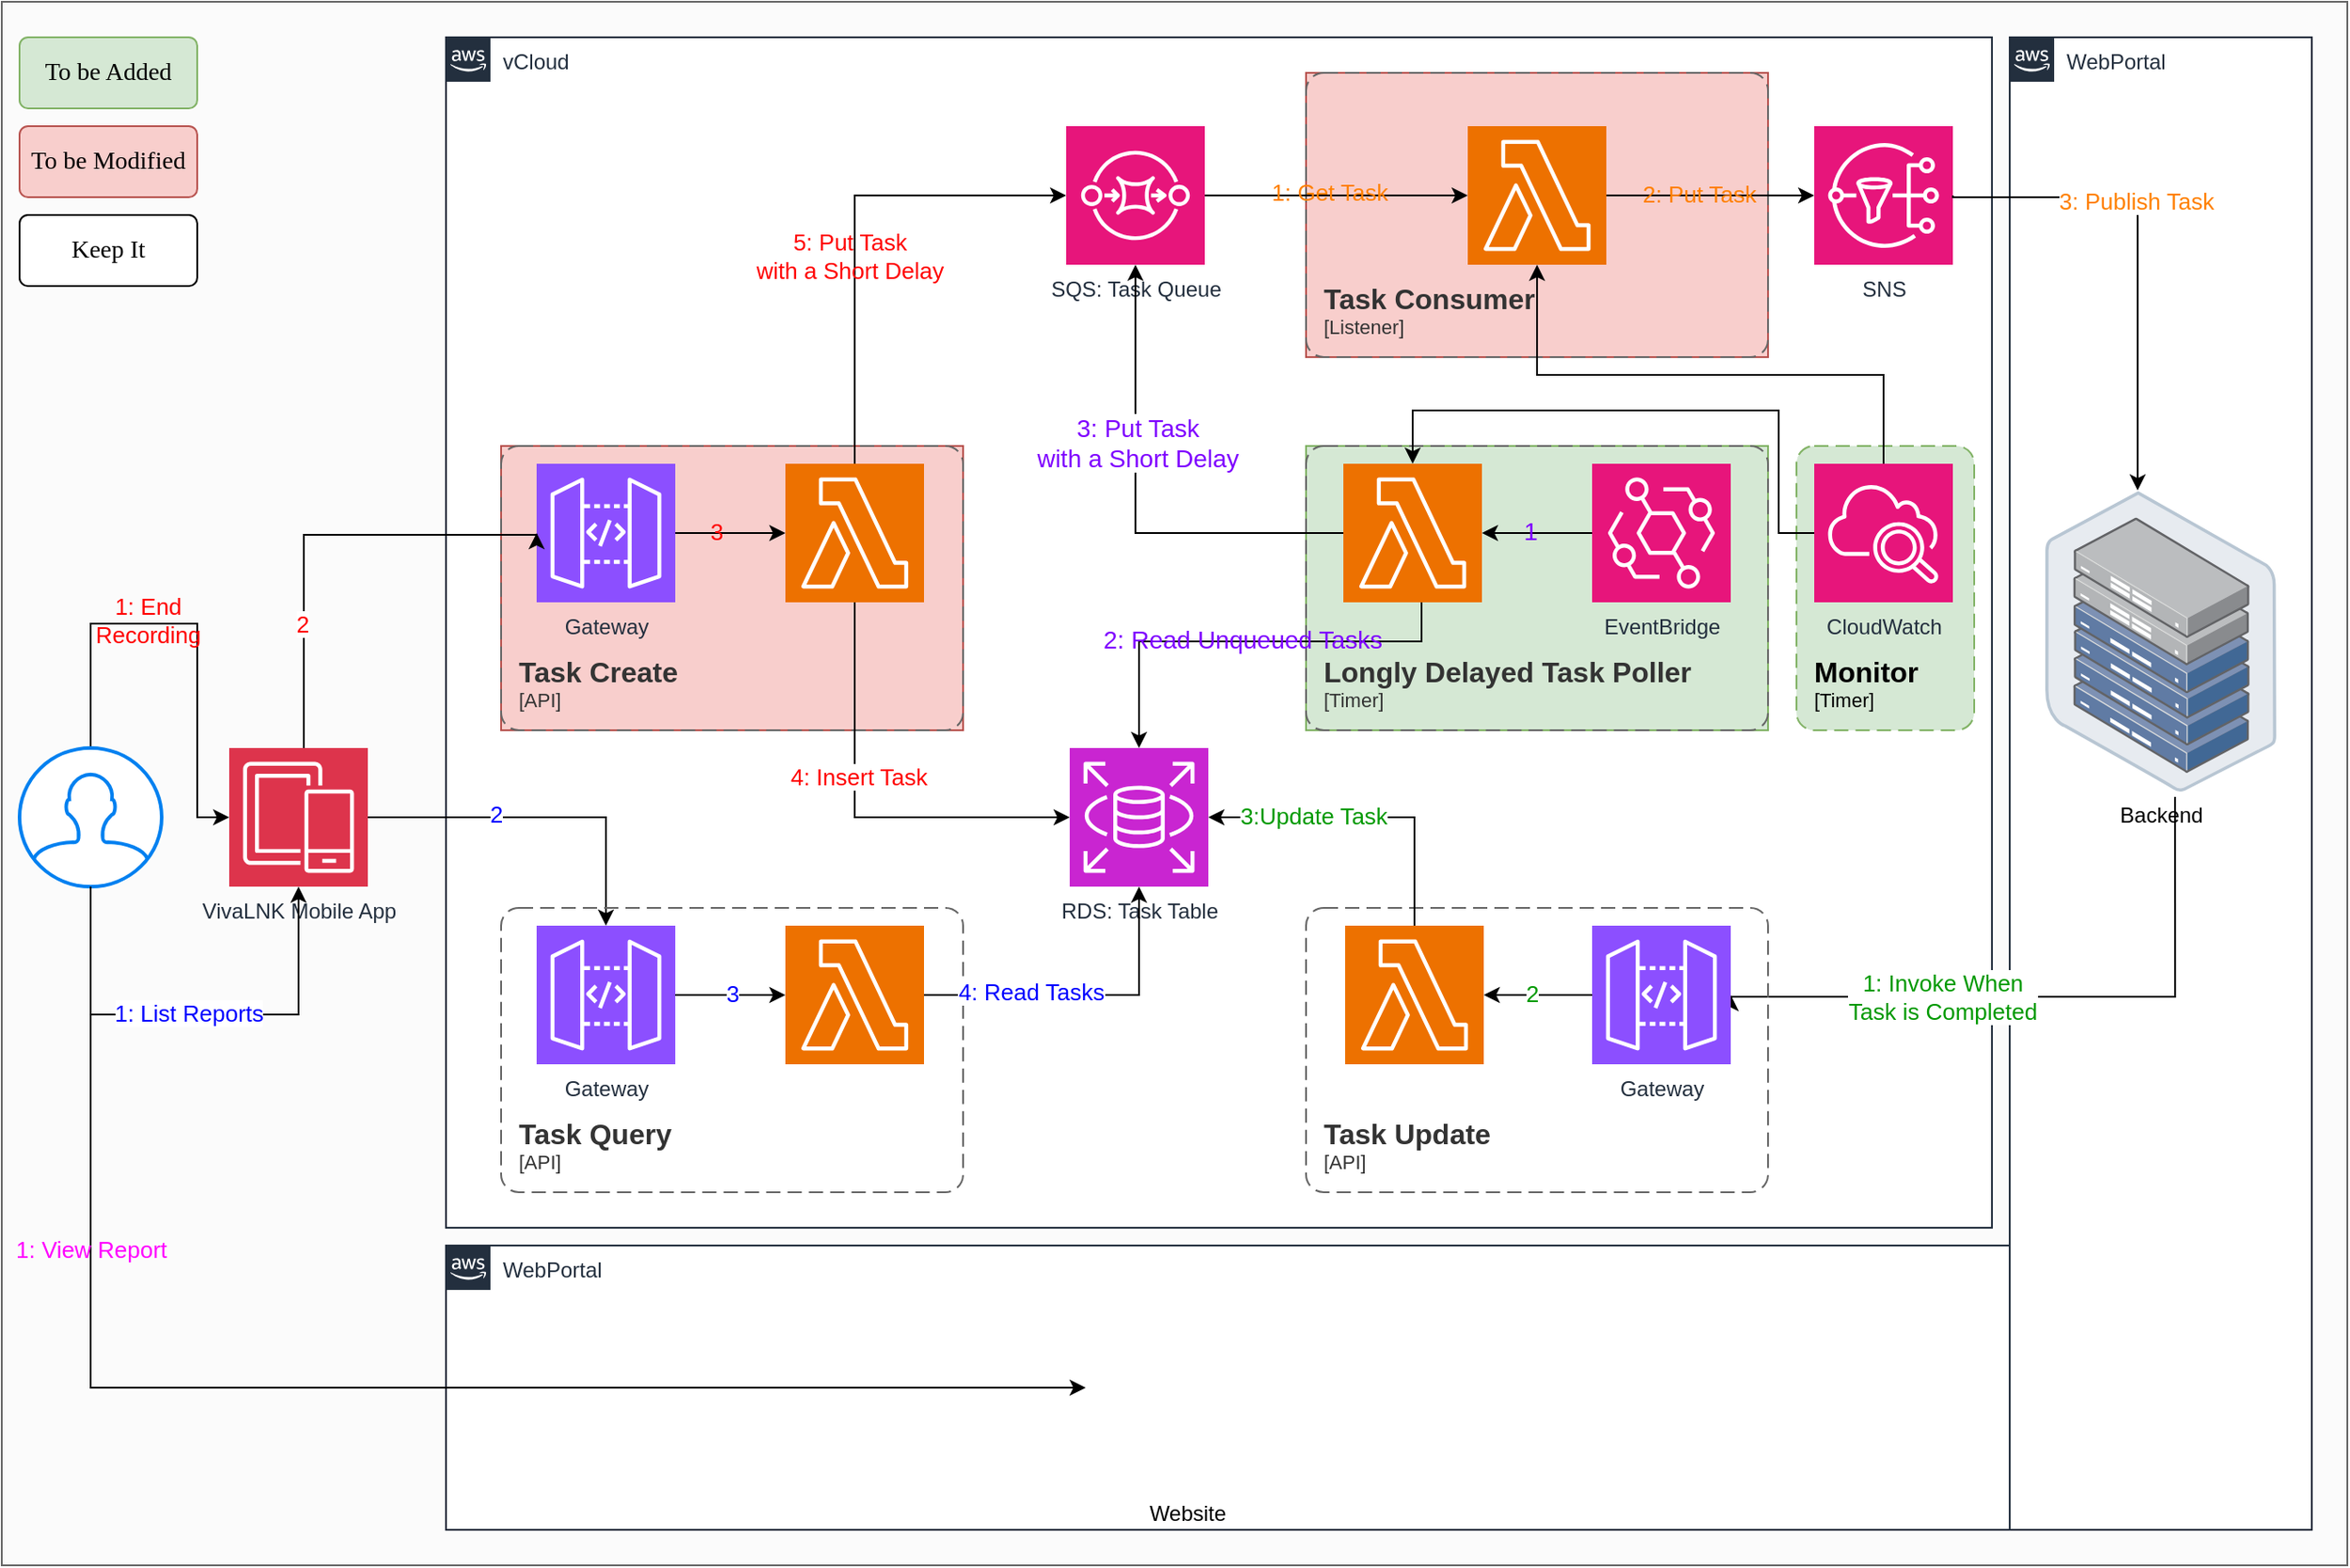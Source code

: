 <mxfile version="22.1.17" type="github">
  <diagram name="Page-1" id="KfydnyV6p2WG9cMRB0td">
    <mxGraphModel dx="2261" dy="1955" grid="1" gridSize="10" guides="1" tooltips="1" connect="1" arrows="1" fold="1" page="1" pageScale="1" pageWidth="827" pageHeight="1169" math="0" shadow="0">
      <root>
        <mxCell id="0" />
        <mxCell id="1" parent="0" />
        <mxCell id="qFDEvMqMk0E2gpubQTda-2" value="" style="rounded=0;whiteSpace=wrap;html=1;fillColor=#FBFBFB;fontColor=#333333;strokeColor=#666666;" parent="1" vertex="1">
          <mxGeometry x="-450" y="-250" width="1320" height="880" as="geometry" />
        </mxCell>
        <mxCell id="qFDEvMqMk0E2gpubQTda-26" value="VivaLNK Mobile App" style="sketch=0;points=[[0,0,0],[0.25,0,0],[0.5,0,0],[0.75,0,0],[1,0,0],[0,1,0],[0.25,1,0],[0.5,1,0],[0.75,1,0],[1,1,0],[0,0.25,0],[0,0.5,0],[0,0.75,0],[1,0.25,0],[1,0.5,0],[1,0.75,0]];outlineConnect=0;fontColor=#232F3E;fillColor=#DD344C;strokeColor=#ffffff;dashed=0;verticalLabelPosition=bottom;verticalAlign=top;align=center;html=1;fontSize=12;fontStyle=0;aspect=fixed;shape=mxgraph.aws4.resourceIcon;resIcon=mxgraph.aws4.mobile;" parent="1" vertex="1">
          <mxGeometry x="-322" y="170" width="78" height="78" as="geometry" />
        </mxCell>
        <mxCell id="qFDEvMqMk0E2gpubQTda-30" value="WebPortal" style="points=[[0,0],[0.25,0],[0.5,0],[0.75,0],[1,0],[1,0.25],[1,0.5],[1,0.75],[1,1],[0.75,1],[0.5,1],[0.25,1],[0,1],[0,0.75],[0,0.5],[0,0.25]];outlineConnect=0;gradientColor=none;html=1;whiteSpace=wrap;fontSize=12;fontStyle=0;container=1;pointerEvents=0;collapsible=0;recursiveResize=0;shape=mxgraph.aws4.group;grIcon=mxgraph.aws4.group_aws_cloud_alt;strokeColor=#232F3E;fillColor=default;verticalAlign=top;align=left;spacingLeft=30;fontColor=#232F3E;dashed=0;" parent="1" vertex="1">
          <mxGeometry x="680" y="-230" width="170" height="840" as="geometry" />
        </mxCell>
        <mxCell id="qFDEvMqMk0E2gpubQTda-35" value="Backend" style="image;points=[];aspect=fixed;html=1;align=center;shadow=0;dashed=0;image=img/lib/allied_telesis/storage/Datacenter_Server_Half_Rack_ToR.svg;" parent="qFDEvMqMk0E2gpubQTda-30" vertex="1">
          <mxGeometry x="20" y="255.55" width="130" height="168.91" as="geometry" />
        </mxCell>
        <mxCell id="qFDEvMqMk0E2gpubQTda-36" value="WebPortal" style="points=[[0,0],[0.25,0],[0.5,0],[0.75,0],[1,0],[1,0.25],[1,0.5],[1,0.75],[1,1],[0.75,1],[0.5,1],[0.25,1],[0,1],[0,0.75],[0,0.5],[0,0.25]];outlineConnect=0;gradientColor=none;html=1;whiteSpace=wrap;fontSize=12;fontStyle=0;container=1;pointerEvents=0;collapsible=0;recursiveResize=0;shape=mxgraph.aws4.group;grIcon=mxgraph.aws4.group_aws_cloud_alt;strokeColor=#232F3E;fillColor=default;verticalAlign=top;align=left;spacingLeft=30;fontColor=#232F3E;dashed=0;" parent="1" vertex="1">
          <mxGeometry x="-200" y="450" width="880" height="160" as="geometry" />
        </mxCell>
        <mxCell id="qFDEvMqMk0E2gpubQTda-40" value="Website" style="shape=image;html=1;verticalAlign=top;verticalLabelPosition=bottom;labelBackgroundColor=#ffffff;imageAspect=0;aspect=fixed;image=https://cdn2.iconfinder.com/data/icons/bitsies/128/Application-128.png" parent="qFDEvMqMk0E2gpubQTda-36" vertex="1">
          <mxGeometry x="360" y="23" width="114" height="114" as="geometry" />
        </mxCell>
        <mxCell id="qFDEvMqMk0E2gpubQTda-51" style="edgeStyle=orthogonalEdgeStyle;rounded=0;orthogonalLoop=1;jettySize=auto;html=1;entryX=1;entryY=0.5;entryDx=0;entryDy=0;entryPerimeter=0;" parent="1" target="qFDEvMqMk0E2gpubQTda-25" edge="1">
          <mxGeometry relative="1" as="geometry">
            <mxPoint x="450" y="339" as="sourcePoint" />
          </mxGeometry>
        </mxCell>
        <mxCell id="qFDEvMqMk0E2gpubQTda-58" style="edgeStyle=orthogonalEdgeStyle;rounded=0;orthogonalLoop=1;jettySize=auto;html=1;entryX=0;entryY=0.5;entryDx=0;entryDy=0;" parent="1" source="qFDEvMqMk0E2gpubQTda-57" target="qFDEvMqMk0E2gpubQTda-40" edge="1">
          <mxGeometry relative="1" as="geometry">
            <Array as="points">
              <mxPoint x="-400" y="530" />
              <mxPoint x="122" y="530" />
            </Array>
          </mxGeometry>
        </mxCell>
        <mxCell id="qFDEvMqMk0E2gpubQTda-72" value="&lt;font color=&quot;#ff00ff&quot; style=&quot;font-size: 13px;&quot;&gt;1: View Report&lt;/font&gt;" style="edgeLabel;html=1;align=center;verticalAlign=middle;resizable=0;points=[];labelBackgroundColor=none;" parent="qFDEvMqMk0E2gpubQTda-58" vertex="1" connectable="0">
          <mxGeometry x="-0.574" y="2" relative="1" as="geometry">
            <mxPoint x="-2" y="24" as="offset" />
          </mxGeometry>
        </mxCell>
        <mxCell id="qFDEvMqMk0E2gpubQTda-69" style="edgeStyle=orthogonalEdgeStyle;rounded=0;orthogonalLoop=1;jettySize=auto;html=1;exitX=0.5;exitY=0;exitDx=0;exitDy=0;exitPerimeter=0;" parent="1" source="qFDEvMqMk0E2gpubQTda-57" target="qFDEvMqMk0E2gpubQTda-26" edge="1">
          <mxGeometry relative="1" as="geometry">
            <Array as="points">
              <mxPoint x="-400" y="100" />
              <mxPoint x="-340" y="100" />
              <mxPoint x="-340" y="209" />
            </Array>
          </mxGeometry>
        </mxCell>
        <mxCell id="qFDEvMqMk0E2gpubQTda-70" value="&lt;font style=&quot;font-size: 13px;&quot; color=&quot;#ff0000&quot;&gt;1: End &lt;br&gt;Recording&lt;/font&gt;" style="edgeLabel;html=1;align=center;verticalAlign=middle;resizable=0;points=[];labelBackgroundColor=none;" parent="qFDEvMqMk0E2gpubQTda-69" vertex="1" connectable="0">
          <mxGeometry x="-0.198" y="-1" relative="1" as="geometry">
            <mxPoint x="-1" y="-3" as="offset" />
          </mxGeometry>
        </mxCell>
        <mxCell id="qFDEvMqMk0E2gpubQTda-57" value="" style="html=1;verticalLabelPosition=bottom;align=center;labelBackgroundColor=#ffffff;verticalAlign=top;strokeWidth=2;strokeColor=#0080F0;shadow=0;dashed=0;shape=mxgraph.ios7.icons.user;" parent="1" vertex="1">
          <mxGeometry x="-440" y="170" width="80" height="78" as="geometry" />
        </mxCell>
        <mxCell id="qFDEvMqMk0E2gpubQTda-65" style="edgeStyle=orthogonalEdgeStyle;rounded=0;orthogonalLoop=1;jettySize=auto;html=1;entryX=0.5;entryY=1;entryDx=0;entryDy=0;entryPerimeter=0;" parent="1" source="qFDEvMqMk0E2gpubQTda-57" target="qFDEvMqMk0E2gpubQTda-26" edge="1">
          <mxGeometry relative="1" as="geometry">
            <Array as="points">
              <mxPoint x="-400" y="320" />
              <mxPoint x="-283" y="320" />
            </Array>
          </mxGeometry>
        </mxCell>
        <mxCell id="qFDEvMqMk0E2gpubQTda-71" value="&lt;font color=&quot;#0000ff&quot; style=&quot;font-size: 13px;&quot;&gt;1: List Reports&lt;/font&gt;" style="edgeLabel;html=1;align=center;verticalAlign=middle;resizable=0;points=[];" parent="qFDEvMqMk0E2gpubQTda-65" vertex="1" connectable="0">
          <mxGeometry x="-0.027" y="-3" relative="1" as="geometry">
            <mxPoint y="-4" as="offset" />
          </mxGeometry>
        </mxCell>
        <mxCell id="qFDEvMqMk0E2gpubQTda-28" value="vCloud" style="points=[[0,0],[0.25,0],[0.5,0],[0.75,0],[1,0],[1,0.25],[1,0.5],[1,0.75],[1,1],[0.75,1],[0.5,1],[0.25,1],[0,1],[0,0.75],[0,0.5],[0,0.25]];outlineConnect=0;gradientColor=none;html=1;whiteSpace=wrap;fontSize=12;fontStyle=0;container=1;pointerEvents=0;collapsible=0;recursiveResize=0;shape=mxgraph.aws4.group;grIcon=mxgraph.aws4.group_aws_cloud_alt;strokeColor=#232F3E;fillColor=default;verticalAlign=top;align=left;spacingLeft=30;fontColor=#232F3E;dashed=0;" parent="1" vertex="1">
          <mxGeometry x="-200" y="-230" width="870" height="670" as="geometry" />
        </mxCell>
        <mxCell id="qFDEvMqMk0E2gpubQTda-10" value="SQS: Task Queue" style="sketch=0;points=[[0,0,0],[0.25,0,0],[0.5,0,0],[0.75,0,0],[1,0,0],[0,1,0],[0.25,1,0],[0.5,1,0],[0.75,1,0],[1,1,0],[0,0.25,0],[0,0.5,0],[0,0.75,0],[1,0.25,0],[1,0.5,0],[1,0.75,0]];outlineConnect=0;fontColor=#232F3E;fillColor=#E7157B;strokeColor=#ffffff;dashed=0;verticalLabelPosition=bottom;verticalAlign=top;align=center;html=1;fontSize=12;fontStyle=0;aspect=fixed;shape=mxgraph.aws4.resourceIcon;resIcon=mxgraph.aws4.sqs;" parent="qFDEvMqMk0E2gpubQTda-28" vertex="1">
          <mxGeometry x="349" y="50" width="78" height="78" as="geometry" />
        </mxCell>
        <mxCell id="qFDEvMqMk0E2gpubQTda-11" value="SNS" style="sketch=0;points=[[0,0,0],[0.25,0,0],[0.5,0,0],[0.75,0,0],[1,0,0],[0,1,0],[0.25,1,0],[0.5,1,0],[0.75,1,0],[1,1,0],[0,0.25,0],[0,0.5,0],[0,0.75,0],[1,0.25,0],[1,0.5,0],[1,0.75,0]];outlineConnect=0;fontColor=#232F3E;fillColor=#E7157B;strokeColor=#ffffff;dashed=0;verticalLabelPosition=bottom;verticalAlign=top;align=center;html=1;fontSize=12;fontStyle=0;aspect=fixed;shape=mxgraph.aws4.resourceIcon;resIcon=mxgraph.aws4.sns;" parent="qFDEvMqMk0E2gpubQTda-28" vertex="1">
          <mxGeometry x="770" y="50" width="78" height="78" as="geometry" />
        </mxCell>
        <mxCell id="hcPoj-B0HI9PmhPnlpU2-1" value="" style="group;fillColor=#d5e8d4;strokeColor=#82b366;" parent="qFDEvMqMk0E2gpubQTda-28" vertex="1" connectable="0">
          <mxGeometry x="484" y="230" width="260" height="160" as="geometry" />
        </mxCell>
        <object placeholders="1" c4Name="Longly Delayed Task Poller" c4Type="ContainerScopeBoundary" c4Application="Timer" label="&lt;font style=&quot;font-size: 16px&quot;&gt;&lt;b&gt;&lt;div style=&quot;text-align: left&quot;&gt;%c4Name%&lt;/div&gt;&lt;/b&gt;&lt;/font&gt;&lt;div style=&quot;text-align: left&quot;&gt;[%c4Application%]&lt;/div&gt;" id="hcPoj-B0HI9PmhPnlpU2-2">
          <mxCell style="rounded=1;fontSize=11;whiteSpace=wrap;html=1;dashed=1;arcSize=20;fillColor=none;strokeColor=#666666;fontColor=#333333;labelBackgroundColor=none;align=left;verticalAlign=bottom;labelBorderColor=none;spacingTop=0;spacing=10;dashPattern=8 4;metaEdit=1;rotatable=0;perimeter=rectanglePerimeter;noLabel=0;labelPadding=0;allowArrows=0;connectable=0;expand=0;recursiveResize=0;editable=1;pointerEvents=0;absoluteArcSize=1;points=[[0.25,0,0],[0.5,0,0],[0.75,0,0],[1,0.25,0],[1,0.5,0],[1,0.75,0],[0.75,1,0],[0.5,1,0],[0.25,1,0],[0,0.75,0],[0,0.5,0],[0,0.25,0]];" parent="hcPoj-B0HI9PmhPnlpU2-1" vertex="1">
            <mxGeometry width="260" height="160" as="geometry" />
          </mxCell>
        </object>
        <mxCell id="hcPoj-B0HI9PmhPnlpU2-6" value="" style="sketch=0;points=[[0,0,0],[0.25,0,0],[0.5,0,0],[0.75,0,0],[1,0,0],[0,1,0],[0.25,1,0],[0.5,1,0],[0.75,1,0],[1,1,0],[0,0.25,0],[0,0.5,0],[0,0.75,0],[1,0.25,0],[1,0.5,0],[1,0.75,0]];outlineConnect=0;fontColor=#232F3E;fillColor=#ED7100;strokeColor=#ffffff;dashed=0;verticalLabelPosition=bottom;verticalAlign=top;align=center;html=1;fontSize=12;fontStyle=0;aspect=fixed;shape=mxgraph.aws4.resourceIcon;resIcon=mxgraph.aws4.lambda;" parent="hcPoj-B0HI9PmhPnlpU2-1" vertex="1">
          <mxGeometry x="21" y="10" width="78" height="78" as="geometry" />
        </mxCell>
        <mxCell id="hcPoj-B0HI9PmhPnlpU2-8" value="EventBridge" style="sketch=0;points=[[0,0,0],[0.25,0,0],[0.5,0,0],[0.75,0,0],[1,0,0],[0,1,0],[0.25,1,0],[0.5,1,0],[0.75,1,0],[1,1,0],[0,0.25,0],[0,0.5,0],[0,0.75,0],[1,0.25,0],[1,0.5,0],[1,0.75,0]];outlineConnect=0;fontColor=#232F3E;fillColor=#E7157B;strokeColor=#ffffff;dashed=0;verticalLabelPosition=bottom;verticalAlign=top;align=center;html=1;fontSize=12;fontStyle=0;aspect=fixed;shape=mxgraph.aws4.resourceIcon;resIcon=mxgraph.aws4.eventbridge;" parent="hcPoj-B0HI9PmhPnlpU2-1" vertex="1">
          <mxGeometry x="161" y="10" width="78" height="78" as="geometry" />
        </mxCell>
        <mxCell id="hcPoj-B0HI9PmhPnlpU2-17" style="edgeStyle=orthogonalEdgeStyle;rounded=0;orthogonalLoop=1;jettySize=auto;html=1;entryX=1;entryY=0.5;entryDx=0;entryDy=0;entryPerimeter=0;" parent="hcPoj-B0HI9PmhPnlpU2-1" source="hcPoj-B0HI9PmhPnlpU2-8" target="hcPoj-B0HI9PmhPnlpU2-6" edge="1">
          <mxGeometry relative="1" as="geometry" />
        </mxCell>
        <mxCell id="hcPoj-B0HI9PmhPnlpU2-23" value="&lt;font color=&quot;#7f00ff&quot; style=&quot;font-size: 14px;&quot;&gt;1&lt;/font&gt;" style="edgeLabel;html=1;align=center;verticalAlign=middle;resizable=0;points=[];labelBackgroundColor=none;fontColor=#97D077;" parent="hcPoj-B0HI9PmhPnlpU2-17" vertex="1" connectable="0">
          <mxGeometry x="0.129" y="-2" relative="1" as="geometry">
            <mxPoint y="1" as="offset" />
          </mxGeometry>
        </mxCell>
        <mxCell id="hcPoj-B0HI9PmhPnlpU2-19" style="edgeStyle=orthogonalEdgeStyle;rounded=0;orthogonalLoop=1;jettySize=auto;html=1;" parent="qFDEvMqMk0E2gpubQTda-28" source="hcPoj-B0HI9PmhPnlpU2-6" target="qFDEvMqMk0E2gpubQTda-10" edge="1">
          <mxGeometry relative="1" as="geometry" />
        </mxCell>
        <mxCell id="hcPoj-B0HI9PmhPnlpU2-25" value="&lt;font color=&quot;#7f00ff&quot; style=&quot;font-size: 14px;&quot;&gt;3: Put Task&lt;br&gt;with a Short Delay&lt;br&gt;&lt;/font&gt;" style="edgeLabel;html=1;align=center;verticalAlign=middle;resizable=0;points=[];" parent="hcPoj-B0HI9PmhPnlpU2-19" vertex="1" connectable="0">
          <mxGeometry x="0.254" y="-1" relative="1" as="geometry">
            <mxPoint as="offset" />
          </mxGeometry>
        </mxCell>
        <object placeholders="1" c4Name="Monitor" c4Type="ContainerScopeBoundary" c4Application="Timer" label="&lt;font style=&quot;font-size: 16px&quot;&gt;&lt;b&gt;&lt;div style=&quot;text-align: left&quot;&gt;%c4Name%&lt;/div&gt;&lt;/b&gt;&lt;/font&gt;&lt;div style=&quot;text-align: left&quot;&gt;[%c4Application%]&lt;/div&gt;" id="hcPoj-B0HI9PmhPnlpU2-27">
          <mxCell style="rounded=1;fontSize=11;whiteSpace=wrap;html=1;dashed=1;arcSize=20;fillColor=#d5e8d4;strokeColor=#82b366;labelBackgroundColor=none;align=left;verticalAlign=bottom;labelBorderColor=none;spacingTop=0;spacing=10;dashPattern=8 4;metaEdit=1;rotatable=0;perimeter=rectanglePerimeter;noLabel=0;labelPadding=0;allowArrows=0;connectable=0;expand=0;recursiveResize=0;editable=1;pointerEvents=0;absoluteArcSize=1;points=[[0.25,0,0],[0.5,0,0],[0.75,0,0],[1,0.25,0],[1,0.5,0],[1,0.75,0],[0.75,1,0],[0.5,1,0],[0.25,1,0],[0,0.75,0],[0,0.5,0],[0,0.25,0]];" parent="qFDEvMqMk0E2gpubQTda-28" vertex="1">
            <mxGeometry x="760" y="230" width="100" height="160" as="geometry" />
          </mxCell>
        </object>
        <mxCell id="hcPoj-B0HI9PmhPnlpU2-29" style="edgeStyle=orthogonalEdgeStyle;rounded=0;orthogonalLoop=1;jettySize=auto;html=1;entryX=0.5;entryY=0;entryDx=0;entryDy=0;entryPerimeter=0;exitX=0;exitY=0.5;exitDx=0;exitDy=0;exitPerimeter=0;" parent="qFDEvMqMk0E2gpubQTda-28" source="hcPoj-B0HI9PmhPnlpU2-26" target="hcPoj-B0HI9PmhPnlpU2-6" edge="1">
          <mxGeometry relative="1" as="geometry">
            <Array as="points">
              <mxPoint x="750" y="279" />
              <mxPoint x="750" y="210" />
              <mxPoint x="544" y="210" />
            </Array>
          </mxGeometry>
        </mxCell>
        <mxCell id="hcPoj-B0HI9PmhPnlpU2-26" value="CloudWatch" style="sketch=0;points=[[0,0,0],[0.25,0,0],[0.5,0,0],[0.75,0,0],[1,0,0],[0,1,0],[0.25,1,0],[0.5,1,0],[0.75,1,0],[1,1,0],[0,0.25,0],[0,0.5,0],[0,0.75,0],[1,0.25,0],[1,0.5,0],[1,0.75,0]];points=[[0,0,0],[0.25,0,0],[0.5,0,0],[0.75,0,0],[1,0,0],[0,1,0],[0.25,1,0],[0.5,1,0],[0.75,1,0],[1,1,0],[0,0.25,0],[0,0.5,0],[0,0.75,0],[1,0.25,0],[1,0.5,0],[1,0.75,0]];outlineConnect=0;fontColor=#232F3E;fillColor=#E7157B;strokeColor=#ffffff;dashed=0;verticalLabelPosition=bottom;verticalAlign=top;align=center;html=1;fontSize=12;fontStyle=0;aspect=fixed;shape=mxgraph.aws4.resourceIcon;resIcon=mxgraph.aws4.cloudwatch_2;" parent="qFDEvMqMk0E2gpubQTda-28" vertex="1">
          <mxGeometry x="770" y="240" width="78" height="78" as="geometry" />
        </mxCell>
        <mxCell id="qFDEvMqMk0E2gpubQTda-92" style="edgeStyle=orthogonalEdgeStyle;rounded=0;orthogonalLoop=1;jettySize=auto;html=1;exitX=1;exitY=0.5;exitDx=0;exitDy=0;exitPerimeter=0;entryX=0.4;entryY=-0.003;entryDx=0;entryDy=0;entryPerimeter=0;" parent="1" source="qFDEvMqMk0E2gpubQTda-11" target="qFDEvMqMk0E2gpubQTda-35" edge="1">
          <mxGeometry relative="1" as="geometry">
            <Array as="points">
              <mxPoint x="648" y="-140" />
              <mxPoint x="752" y="-140" />
            </Array>
            <mxPoint x="805" y="-19" as="targetPoint" />
          </mxGeometry>
        </mxCell>
        <mxCell id="qFDEvMqMk0E2gpubQTda-93" value="&lt;font color=&quot;#ff8000&quot; style=&quot;font-size: 13px;&quot;&gt;3: Publish Task&lt;/font&gt;" style="edgeLabel;html=1;align=center;verticalAlign=middle;resizable=0;points=[];" parent="qFDEvMqMk0E2gpubQTda-92" vertex="1" connectable="0">
          <mxGeometry x="-0.193" y="-1" relative="1" as="geometry">
            <mxPoint y="-2" as="offset" />
          </mxGeometry>
        </mxCell>
        <mxCell id="qFDEvMqMk0E2gpubQTda-95" style="edgeStyle=orthogonalEdgeStyle;rounded=0;orthogonalLoop=1;jettySize=auto;html=1;entryX=1;entryY=0.5;entryDx=0;entryDy=0;entryPerimeter=0;exitX=0.562;exitY=1.018;exitDx=0;exitDy=0;exitPerimeter=0;" parent="1" source="qFDEvMqMk0E2gpubQTda-35" target="qFDEvMqMk0E2gpubQTda-90" edge="1">
          <mxGeometry relative="1" as="geometry">
            <mxPoint x="680" y="360" as="sourcePoint" />
            <Array as="points">
              <mxPoint x="773" y="310" />
            </Array>
          </mxGeometry>
        </mxCell>
        <mxCell id="qFDEvMqMk0E2gpubQTda-99" value="&lt;font color=&quot;#009900&quot; style=&quot;font-size: 13px;&quot;&gt;1: Invoke When&lt;br&gt;Task is Completed&lt;/font&gt;" style="edgeLabel;html=1;align=center;verticalAlign=middle;resizable=0;points=[];" parent="qFDEvMqMk0E2gpubQTda-95" vertex="1" connectable="0">
          <mxGeometry x="-0.114" y="-1" relative="1" as="geometry">
            <mxPoint x="-83" y="1" as="offset" />
          </mxGeometry>
        </mxCell>
        <mxCell id="qFDEvMqMk0E2gpubQTda-86" style="edgeStyle=orthogonalEdgeStyle;rounded=0;orthogonalLoop=1;jettySize=auto;html=1;entryX=0.5;entryY=0;entryDx=0;entryDy=0;entryPerimeter=0;" parent="1" source="qFDEvMqMk0E2gpubQTda-26" target="qFDEvMqMk0E2gpubQTda-20" edge="1">
          <mxGeometry relative="1" as="geometry" />
        </mxCell>
        <mxCell id="qFDEvMqMk0E2gpubQTda-87" value="&lt;font color=&quot;#0000ff&quot; style=&quot;font-size: 13px;&quot;&gt;2&lt;/font&gt;" style="edgeLabel;html=1;align=center;verticalAlign=middle;resizable=0;points=[];" parent="qFDEvMqMk0E2gpubQTda-86" vertex="1" connectable="0">
          <mxGeometry x="-0.262" y="2" relative="1" as="geometry">
            <mxPoint as="offset" />
          </mxGeometry>
        </mxCell>
        <mxCell id="qFDEvMqMk0E2gpubQTda-8" value="RDS: Task Table" style="sketch=0;points=[[0,0,0],[0.25,0,0],[0.5,0,0],[0.75,0,0],[1,0,0],[0,1,0],[0.25,1,0],[0.5,1,0],[0.75,1,0],[1,1,0],[0,0.25,0],[0,0.5,0],[0,0.75,0],[1,0.25,0],[1,0.5,0],[1,0.75,0]];outlineConnect=0;fontColor=#232F3E;fillColor=#C925D1;strokeColor=#ffffff;dashed=0;verticalLabelPosition=bottom;verticalAlign=top;align=center;html=1;fontSize=12;fontStyle=0;aspect=fixed;shape=mxgraph.aws4.resourceIcon;resIcon=mxgraph.aws4.rds;" parent="1" vertex="1">
          <mxGeometry x="151" y="170" width="78" height="78" as="geometry" />
        </mxCell>
        <mxCell id="qFDEvMqMk0E2gpubQTda-13" value="" style="group;fillColor=#f8cecc;strokeColor=#b85450;" parent="1" vertex="1" connectable="0">
          <mxGeometry x="-169" width="260" height="160" as="geometry" />
        </mxCell>
        <object placeholders="1" c4Name="Task Create" c4Type="ContainerScopeBoundary" c4Application="API" label="&lt;font style=&quot;font-size: 16px&quot;&gt;&lt;b&gt;&lt;div style=&quot;text-align: left&quot;&gt;%c4Name%&lt;/div&gt;&lt;/b&gt;&lt;/font&gt;&lt;div style=&quot;text-align: left&quot;&gt;[%c4Application%]&lt;/div&gt;" id="qFDEvMqMk0E2gpubQTda-5">
          <mxCell style="rounded=1;fontSize=11;whiteSpace=wrap;html=1;dashed=1;arcSize=20;fillColor=none;strokeColor=#666666;fontColor=#333333;labelBackgroundColor=none;align=left;verticalAlign=bottom;labelBorderColor=none;spacingTop=0;spacing=10;dashPattern=8 4;metaEdit=1;rotatable=0;perimeter=rectanglePerimeter;noLabel=0;labelPadding=0;allowArrows=0;connectable=0;expand=0;recursiveResize=0;editable=1;pointerEvents=0;absoluteArcSize=1;points=[[0.25,0,0],[0.5,0,0],[0.75,0,0],[1,0.25,0],[1,0.5,0],[1,0.75,0],[0.75,1,0],[0.5,1,0],[0.25,1,0],[0,0.75,0],[0,0.5,0],[0,0.25,0]];" parent="qFDEvMqMk0E2gpubQTda-13" vertex="1">
            <mxGeometry width="260" height="160" as="geometry" />
          </mxCell>
        </object>
        <mxCell id="qFDEvMqMk0E2gpubQTda-43" style="edgeStyle=orthogonalEdgeStyle;rounded=0;orthogonalLoop=1;jettySize=auto;html=1;" parent="qFDEvMqMk0E2gpubQTda-13" source="qFDEvMqMk0E2gpubQTda-6" target="qFDEvMqMk0E2gpubQTda-7" edge="1">
          <mxGeometry relative="1" as="geometry" />
        </mxCell>
        <mxCell id="qFDEvMqMk0E2gpubQTda-74" value="&lt;font color=&quot;#ff0000&quot; style=&quot;font-size: 13px;&quot;&gt;3&lt;/font&gt;" style="edgeLabel;html=1;align=center;verticalAlign=middle;resizable=0;points=[];labelBackgroundColor=none;" parent="qFDEvMqMk0E2gpubQTda-43" vertex="1" connectable="0">
          <mxGeometry x="-0.258" y="2" relative="1" as="geometry">
            <mxPoint y="1" as="offset" />
          </mxGeometry>
        </mxCell>
        <mxCell id="qFDEvMqMk0E2gpubQTda-6" value="Gateway" style="sketch=0;points=[[0,0,0],[0.25,0,0],[0.5,0,0],[0.75,0,0],[1,0,0],[0,1,0],[0.25,1,0],[0.5,1,0],[0.75,1,0],[1,1,0],[0,0.25,0],[0,0.5,0],[0,0.75,0],[1,0.25,0],[1,0.5,0],[1,0.75,0]];outlineConnect=0;fontColor=#232F3E;fillColor=#8C4FFF;strokeColor=#ffffff;dashed=0;verticalLabelPosition=bottom;verticalAlign=top;align=center;html=1;fontSize=12;fontStyle=0;aspect=fixed;shape=mxgraph.aws4.resourceIcon;resIcon=mxgraph.aws4.api_gateway;" parent="qFDEvMqMk0E2gpubQTda-13" vertex="1">
          <mxGeometry x="20" y="10" width="78" height="78" as="geometry" />
        </mxCell>
        <mxCell id="qFDEvMqMk0E2gpubQTda-7" value="" style="sketch=0;points=[[0,0,0],[0.25,0,0],[0.5,0,0],[0.75,0,0],[1,0,0],[0,1,0],[0.25,1,0],[0.5,1,0],[0.75,1,0],[1,1,0],[0,0.25,0],[0,0.5,0],[0,0.75,0],[1,0.25,0],[1,0.5,0],[1,0.75,0]];outlineConnect=0;fontColor=#232F3E;fillColor=#ED7100;strokeColor=#ffffff;dashed=0;verticalLabelPosition=bottom;verticalAlign=top;align=center;html=1;fontSize=12;fontStyle=0;aspect=fixed;shape=mxgraph.aws4.resourceIcon;resIcon=mxgraph.aws4.lambda;" parent="qFDEvMqMk0E2gpubQTda-13" vertex="1">
          <mxGeometry x="160" y="10" width="78" height="78" as="geometry" />
        </mxCell>
        <mxCell id="qFDEvMqMk0E2gpubQTda-14" value="" style="group;fillColor=#f8cecc;strokeColor=#b85450;" parent="1" vertex="1" connectable="0">
          <mxGeometry x="284" y="-210" width="260" height="160" as="geometry" />
        </mxCell>
        <object placeholders="1" c4Name="Task Consumer" c4Type="ContainerScopeBoundary" c4Application="Listener" label="&lt;font style=&quot;font-size: 16px&quot;&gt;&lt;b&gt;&lt;div style=&quot;text-align: left&quot;&gt;%c4Name%&lt;/div&gt;&lt;/b&gt;&lt;/font&gt;&lt;div style=&quot;text-align: left&quot;&gt;[%c4Application%]&lt;/div&gt;" id="qFDEvMqMk0E2gpubQTda-15">
          <mxCell style="rounded=1;fontSize=11;whiteSpace=wrap;html=1;dashed=1;arcSize=20;fillColor=none;strokeColor=#666666;fontColor=#333333;labelBackgroundColor=none;align=left;verticalAlign=bottom;labelBorderColor=none;spacingTop=0;spacing=10;dashPattern=8 4;metaEdit=1;rotatable=0;perimeter=rectanglePerimeter;noLabel=0;labelPadding=0;allowArrows=0;connectable=0;expand=0;recursiveResize=0;editable=1;pointerEvents=0;absoluteArcSize=1;points=[[0.25,0,0],[0.5,0,0],[0.75,0,0],[1,0.25,0],[1,0.5,0],[1,0.75,0],[0.75,1,0],[0.5,1,0],[0.25,1,0],[0,0.75,0],[0,0.5,0],[0,0.25,0]];" parent="qFDEvMqMk0E2gpubQTda-14" vertex="1">
            <mxGeometry width="260" height="160" as="geometry" />
          </mxCell>
        </object>
        <mxCell id="qFDEvMqMk0E2gpubQTda-17" value="" style="sketch=0;points=[[0,0,0],[0.25,0,0],[0.5,0,0],[0.75,0,0],[1,0,0],[0,1,0],[0.25,1,0],[0.5,1,0],[0.75,1,0],[1,1,0],[0,0.25,0],[0,0.5,0],[0,0.75,0],[1,0.25,0],[1,0.5,0],[1,0.75,0]];outlineConnect=0;fontColor=#232F3E;fillColor=#ED7100;strokeColor=#ffffff;dashed=0;verticalLabelPosition=bottom;verticalAlign=top;align=center;html=1;fontSize=12;fontStyle=0;aspect=fixed;shape=mxgraph.aws4.resourceIcon;resIcon=mxgraph.aws4.lambda;" parent="qFDEvMqMk0E2gpubQTda-14" vertex="1">
          <mxGeometry x="91" y="30" width="78" height="78" as="geometry" />
        </mxCell>
        <mxCell id="qFDEvMqMk0E2gpubQTda-18" value="" style="group" parent="1" vertex="1" connectable="0">
          <mxGeometry x="-169" y="260" width="260" height="160" as="geometry" />
        </mxCell>
        <object placeholders="1" c4Name="Task Query" c4Type="ContainerScopeBoundary" c4Application="API" label="&lt;font style=&quot;font-size: 16px&quot;&gt;&lt;b&gt;&lt;div style=&quot;text-align: left&quot;&gt;%c4Name%&lt;/div&gt;&lt;/b&gt;&lt;/font&gt;&lt;div style=&quot;text-align: left&quot;&gt;[%c4Application%]&lt;/div&gt;" id="qFDEvMqMk0E2gpubQTda-19">
          <mxCell style="rounded=1;fontSize=11;whiteSpace=wrap;html=1;dashed=1;arcSize=20;fillColor=none;strokeColor=#666666;fontColor=#333333;labelBackgroundColor=none;align=left;verticalAlign=bottom;labelBorderColor=none;spacingTop=0;spacing=10;dashPattern=8 4;metaEdit=1;rotatable=0;perimeter=rectanglePerimeter;noLabel=0;labelPadding=0;allowArrows=0;connectable=0;expand=0;recursiveResize=0;editable=1;pointerEvents=0;absoluteArcSize=1;points=[[0.25,0,0],[0.5,0,0],[0.75,0,0],[1,0.25,0],[1,0.5,0],[1,0.75,0],[0.75,1,0],[0.5,1,0],[0.25,1,0],[0,0.75,0],[0,0.5,0],[0,0.25,0]];" parent="qFDEvMqMk0E2gpubQTda-18" vertex="1">
            <mxGeometry width="260" height="160" as="geometry" />
          </mxCell>
        </object>
        <mxCell id="qFDEvMqMk0E2gpubQTda-46" style="edgeStyle=orthogonalEdgeStyle;rounded=0;orthogonalLoop=1;jettySize=auto;html=1;" parent="qFDEvMqMk0E2gpubQTda-18" source="qFDEvMqMk0E2gpubQTda-20" target="qFDEvMqMk0E2gpubQTda-21" edge="1">
          <mxGeometry relative="1" as="geometry" />
        </mxCell>
        <mxCell id="qFDEvMqMk0E2gpubQTda-88" value="&lt;font color=&quot;#0000ff&quot; style=&quot;font-size: 13px;&quot;&gt;3&lt;/font&gt;" style="edgeLabel;html=1;align=center;verticalAlign=middle;resizable=0;points=[];" parent="qFDEvMqMk0E2gpubQTda-46" vertex="1" connectable="0">
          <mxGeometry x="0.032" y="-1" relative="1" as="geometry">
            <mxPoint y="-2" as="offset" />
          </mxGeometry>
        </mxCell>
        <mxCell id="qFDEvMqMk0E2gpubQTda-20" value="Gateway" style="sketch=0;points=[[0,0,0],[0.25,0,0],[0.5,0,0],[0.75,0,0],[1,0,0],[0,1,0],[0.25,1,0],[0.5,1,0],[0.75,1,0],[1,1,0],[0,0.25,0],[0,0.5,0],[0,0.75,0],[1,0.25,0],[1,0.5,0],[1,0.75,0]];outlineConnect=0;fontColor=#232F3E;fillColor=#8C4FFF;strokeColor=#ffffff;dashed=0;verticalLabelPosition=bottom;verticalAlign=top;align=center;html=1;fontSize=12;fontStyle=0;aspect=fixed;shape=mxgraph.aws4.resourceIcon;resIcon=mxgraph.aws4.api_gateway;" parent="qFDEvMqMk0E2gpubQTda-18" vertex="1">
          <mxGeometry x="20" y="10" width="78" height="78" as="geometry" />
        </mxCell>
        <mxCell id="qFDEvMqMk0E2gpubQTda-21" value="" style="sketch=0;points=[[0,0,0],[0.25,0,0],[0.5,0,0],[0.75,0,0],[1,0,0],[0,1,0],[0.25,1,0],[0.5,1,0],[0.75,1,0],[1,1,0],[0,0.25,0],[0,0.5,0],[0,0.75,0],[1,0.25,0],[1,0.5,0],[1,0.75,0]];outlineConnect=0;fontColor=#232F3E;fillColor=#ED7100;strokeColor=#ffffff;dashed=0;verticalLabelPosition=bottom;verticalAlign=top;align=center;html=1;fontSize=12;fontStyle=0;aspect=fixed;shape=mxgraph.aws4.resourceIcon;resIcon=mxgraph.aws4.lambda;" parent="qFDEvMqMk0E2gpubQTda-18" vertex="1">
          <mxGeometry x="160" y="10" width="78" height="78" as="geometry" />
        </mxCell>
        <mxCell id="qFDEvMqMk0E2gpubQTda-22" value="" style="group" parent="1" vertex="1" connectable="0">
          <mxGeometry x="284" y="260" width="260" height="160" as="geometry" />
        </mxCell>
        <object placeholders="1" c4Name="Task Update" c4Type="ContainerScopeBoundary" c4Application="API" label="&lt;font style=&quot;font-size: 16px&quot;&gt;&lt;b&gt;&lt;div style=&quot;text-align: left&quot;&gt;%c4Name%&lt;/div&gt;&lt;/b&gt;&lt;/font&gt;&lt;div style=&quot;text-align: left&quot;&gt;[%c4Application%]&lt;/div&gt;" id="qFDEvMqMk0E2gpubQTda-23">
          <mxCell style="rounded=1;fontSize=11;whiteSpace=wrap;html=1;dashed=1;arcSize=20;fillColor=none;strokeColor=#666666;fontColor=#333333;labelBackgroundColor=none;align=left;verticalAlign=bottom;labelBorderColor=none;spacingTop=0;spacing=10;dashPattern=8 4;metaEdit=1;rotatable=0;perimeter=rectanglePerimeter;noLabel=0;labelPadding=0;allowArrows=0;connectable=0;expand=0;recursiveResize=0;editable=1;pointerEvents=0;absoluteArcSize=1;points=[[0.25,0,0],[0.5,0,0],[0.75,0,0],[1,0.25,0],[1,0.5,0],[1,0.75,0],[0.75,1,0],[0.5,1,0],[0.25,1,0],[0,0.75,0],[0,0.5,0],[0,0.25,0]];" parent="qFDEvMqMk0E2gpubQTda-22" vertex="1">
            <mxGeometry width="260" height="160" as="geometry" />
          </mxCell>
        </object>
        <mxCell id="qFDEvMqMk0E2gpubQTda-25" value="" style="sketch=0;points=[[0,0,0],[0.25,0,0],[0.5,0,0],[0.75,0,0],[1,0,0],[0,1,0],[0.25,1,0],[0.5,1,0],[0.75,1,0],[1,1,0],[0,0.25,0],[0,0.5,0],[0,0.75,0],[1,0.25,0],[1,0.5,0],[1,0.75,0]];outlineConnect=0;fontColor=#232F3E;fillColor=#ED7100;strokeColor=#ffffff;dashed=0;verticalLabelPosition=bottom;verticalAlign=top;align=center;html=1;fontSize=12;fontStyle=0;aspect=fixed;shape=mxgraph.aws4.resourceIcon;resIcon=mxgraph.aws4.lambda;" parent="qFDEvMqMk0E2gpubQTda-22" vertex="1">
          <mxGeometry x="22" y="10" width="78" height="78" as="geometry" />
        </mxCell>
        <mxCell id="qFDEvMqMk0E2gpubQTda-90" value="Gateway" style="sketch=0;points=[[0,0,0],[0.25,0,0],[0.5,0,0],[0.75,0,0],[1,0,0],[0,1,0],[0.25,1,0],[0.5,1,0],[0.75,1,0],[1,1,0],[0,0.25,0],[0,0.5,0],[0,0.75,0],[1,0.25,0],[1,0.5,0],[1,0.75,0]];outlineConnect=0;fontColor=#232F3E;fillColor=#8C4FFF;strokeColor=#ffffff;dashed=0;verticalLabelPosition=bottom;verticalAlign=top;align=center;html=1;fontSize=12;fontStyle=0;aspect=fixed;shape=mxgraph.aws4.resourceIcon;resIcon=mxgraph.aws4.api_gateway;" parent="qFDEvMqMk0E2gpubQTda-22" vertex="1">
          <mxGeometry x="161" y="10" width="78" height="78" as="geometry" />
        </mxCell>
        <mxCell id="qFDEvMqMk0E2gpubQTda-91" style="edgeStyle=orthogonalEdgeStyle;rounded=0;orthogonalLoop=1;jettySize=auto;html=1;entryX=1;entryY=0.5;entryDx=0;entryDy=0;entryPerimeter=0;" parent="qFDEvMqMk0E2gpubQTda-22" source="qFDEvMqMk0E2gpubQTda-90" target="qFDEvMqMk0E2gpubQTda-25" edge="1">
          <mxGeometry relative="1" as="geometry" />
        </mxCell>
        <mxCell id="qFDEvMqMk0E2gpubQTda-100" value="&lt;font color=&quot;#009900&quot; style=&quot;font-size: 13px;&quot;&gt;2&lt;/font&gt;" style="edgeLabel;html=1;align=center;verticalAlign=middle;resizable=0;points=[];" parent="qFDEvMqMk0E2gpubQTda-91" vertex="1" connectable="0">
          <mxGeometry x="0.279" y="2" relative="1" as="geometry">
            <mxPoint x="5" y="-3" as="offset" />
          </mxGeometry>
        </mxCell>
        <mxCell id="qFDEvMqMk0E2gpubQTda-44" style="edgeStyle=orthogonalEdgeStyle;rounded=0;orthogonalLoop=1;jettySize=auto;html=1;entryX=0;entryY=0.5;entryDx=0;entryDy=0;entryPerimeter=0;exitX=0.5;exitY=1;exitDx=0;exitDy=0;exitPerimeter=0;" parent="1" source="qFDEvMqMk0E2gpubQTda-7" target="qFDEvMqMk0E2gpubQTda-8" edge="1">
          <mxGeometry relative="1" as="geometry" />
        </mxCell>
        <mxCell id="qFDEvMqMk0E2gpubQTda-75" value="&lt;font style=&quot;font-size: 13px;&quot; color=&quot;#ff0000&quot;&gt;4: Insert Task&lt;/font&gt;" style="edgeLabel;html=1;align=center;verticalAlign=middle;resizable=0;points=[];" parent="qFDEvMqMk0E2gpubQTda-44" vertex="1" connectable="0">
          <mxGeometry x="-0.192" y="2" relative="1" as="geometry">
            <mxPoint as="offset" />
          </mxGeometry>
        </mxCell>
        <mxCell id="qFDEvMqMk0E2gpubQTda-47" style="edgeStyle=orthogonalEdgeStyle;rounded=0;orthogonalLoop=1;jettySize=auto;html=1;entryX=0.5;entryY=1;entryDx=0;entryDy=0;entryPerimeter=0;" parent="1" source="qFDEvMqMk0E2gpubQTda-21" target="qFDEvMqMk0E2gpubQTda-8" edge="1">
          <mxGeometry relative="1" as="geometry" />
        </mxCell>
        <mxCell id="qFDEvMqMk0E2gpubQTda-89" value="&lt;font color=&quot;#0000ff&quot; style=&quot;font-size: 13px;&quot;&gt;4: Read Tasks&lt;/font&gt;" style="edgeLabel;html=1;align=center;verticalAlign=middle;resizable=0;points=[];" parent="qFDEvMqMk0E2gpubQTda-47" vertex="1" connectable="0">
          <mxGeometry x="-0.358" y="-2" relative="1" as="geometry">
            <mxPoint x="1" y="-4" as="offset" />
          </mxGeometry>
        </mxCell>
        <mxCell id="qFDEvMqMk0E2gpubQTda-48" style="edgeStyle=orthogonalEdgeStyle;rounded=0;orthogonalLoop=1;jettySize=auto;html=1;entryX=0;entryY=0.5;entryDx=0;entryDy=0;entryPerimeter=0;" parent="1" source="qFDEvMqMk0E2gpubQTda-10" target="qFDEvMqMk0E2gpubQTda-17" edge="1">
          <mxGeometry relative="1" as="geometry" />
        </mxCell>
        <mxCell id="qFDEvMqMk0E2gpubQTda-82" value="&lt;font color=&quot;#ff8000&quot; style=&quot;font-size: 13px;&quot;&gt;1: Get Task&lt;/font&gt;" style="edgeLabel;html=1;align=center;verticalAlign=middle;resizable=0;points=[];labelBackgroundColor=none;" parent="qFDEvMqMk0E2gpubQTda-48" vertex="1" connectable="0">
          <mxGeometry x="-0.232" y="1" relative="1" as="geometry">
            <mxPoint x="13" y="-1" as="offset" />
          </mxGeometry>
        </mxCell>
        <mxCell id="qFDEvMqMk0E2gpubQTda-53" style="edgeStyle=orthogonalEdgeStyle;rounded=0;orthogonalLoop=1;jettySize=auto;html=1;exitX=0.5;exitY=0;exitDx=0;exitDy=0;exitPerimeter=0;entryX=1;entryY=0.5;entryDx=0;entryDy=0;entryPerimeter=0;" parent="1" source="qFDEvMqMk0E2gpubQTda-25" target="qFDEvMqMk0E2gpubQTda-8" edge="1">
          <mxGeometry relative="1" as="geometry" />
        </mxCell>
        <mxCell id="qFDEvMqMk0E2gpubQTda-101" value="&lt;font color=&quot;#009900&quot; style=&quot;font-size: 13px;&quot;&gt;3:Update Task&lt;/font&gt;" style="edgeLabel;html=1;align=center;verticalAlign=middle;resizable=0;points=[];" parent="qFDEvMqMk0E2gpubQTda-53" vertex="1" connectable="0">
          <mxGeometry x="0.217" relative="1" as="geometry">
            <mxPoint x="-11" y="-1" as="offset" />
          </mxGeometry>
        </mxCell>
        <mxCell id="qFDEvMqMk0E2gpubQTda-78" style="edgeStyle=orthogonalEdgeStyle;rounded=0;orthogonalLoop=1;jettySize=auto;html=1;exitX=0.5;exitY=0;exitDx=0;exitDy=0;exitPerimeter=0;" parent="1" source="qFDEvMqMk0E2gpubQTda-7" target="qFDEvMqMk0E2gpubQTda-10" edge="1">
          <mxGeometry relative="1" as="geometry">
            <Array as="points">
              <mxPoint x="30" y="-141" />
            </Array>
          </mxGeometry>
        </mxCell>
        <mxCell id="qFDEvMqMk0E2gpubQTda-81" value="&lt;font style=&quot;font-size: 13px;&quot;&gt;&lt;font color=&quot;#ff0000&quot;&gt;5: Put Task&lt;br&gt;with a Short Delay&lt;/font&gt;&lt;br&gt;&lt;/font&gt;" style="edgeLabel;html=1;align=center;verticalAlign=middle;resizable=0;points=[];labelBackgroundColor=none;" parent="qFDEvMqMk0E2gpubQTda-78" vertex="1" connectable="0">
          <mxGeometry x="-0.073" y="1" relative="1" as="geometry">
            <mxPoint x="-2" y="8" as="offset" />
          </mxGeometry>
        </mxCell>
        <mxCell id="qFDEvMqMk0E2gpubQTda-97" style="edgeStyle=orthogonalEdgeStyle;rounded=0;orthogonalLoop=1;jettySize=auto;html=1;" parent="1" source="qFDEvMqMk0E2gpubQTda-17" target="qFDEvMqMk0E2gpubQTda-11" edge="1">
          <mxGeometry relative="1" as="geometry" />
        </mxCell>
        <mxCell id="qFDEvMqMk0E2gpubQTda-98" value="&lt;font color=&quot;#ff8000&quot; style=&quot;font-size: 13px;&quot;&gt;2: Put Task&lt;/font&gt;" style="edgeLabel;html=1;align=center;verticalAlign=middle;resizable=0;points=[];labelBackgroundColor=none;" parent="qFDEvMqMk0E2gpubQTda-97" vertex="1" connectable="0">
          <mxGeometry x="-0.045" y="3" relative="1" as="geometry">
            <mxPoint x="-4" y="2" as="offset" />
          </mxGeometry>
        </mxCell>
        <mxCell id="qFDEvMqMk0E2gpubQTda-54" style="edgeStyle=orthogonalEdgeStyle;rounded=0;orthogonalLoop=1;jettySize=auto;html=1;entryX=0;entryY=0.5;entryDx=0;entryDy=0;entryPerimeter=0;" parent="1" source="qFDEvMqMk0E2gpubQTda-26" target="qFDEvMqMk0E2gpubQTda-6" edge="1">
          <mxGeometry relative="1" as="geometry">
            <Array as="points">
              <mxPoint x="-280" y="50" />
            </Array>
          </mxGeometry>
        </mxCell>
        <mxCell id="qFDEvMqMk0E2gpubQTda-73" value="&lt;font color=&quot;#ff0000&quot; style=&quot;font-size: 13px;&quot;&gt;2&lt;/font&gt;" style="edgeLabel;html=1;align=center;verticalAlign=middle;resizable=0;points=[];" parent="qFDEvMqMk0E2gpubQTda-54" vertex="1" connectable="0">
          <mxGeometry x="-0.444" y="1" relative="1" as="geometry">
            <mxPoint as="offset" />
          </mxGeometry>
        </mxCell>
        <mxCell id="hcPoj-B0HI9PmhPnlpU2-18" style="edgeStyle=orthogonalEdgeStyle;rounded=0;orthogonalLoop=1;jettySize=auto;html=1;" parent="1" source="hcPoj-B0HI9PmhPnlpU2-6" target="qFDEvMqMk0E2gpubQTda-8" edge="1">
          <mxGeometry relative="1" as="geometry">
            <Array as="points">
              <mxPoint x="349" y="110" />
              <mxPoint x="190" y="110" />
            </Array>
          </mxGeometry>
        </mxCell>
        <mxCell id="hcPoj-B0HI9PmhPnlpU2-24" value="&lt;font color=&quot;#7f00ff&quot; style=&quot;font-size: 14px;&quot;&gt;2: Read Unqueued Tasks&lt;br&gt;&lt;/font&gt;" style="edgeLabel;html=1;align=center;verticalAlign=middle;resizable=0;points=[];labelBackgroundColor=none;" parent="hcPoj-B0HI9PmhPnlpU2-18" vertex="1" connectable="0">
          <mxGeometry x="-0.079" relative="1" as="geometry">
            <mxPoint x="-12" y="-1" as="offset" />
          </mxGeometry>
        </mxCell>
        <mxCell id="hcPoj-B0HI9PmhPnlpU2-22" value="" style="group" parent="1" vertex="1" connectable="0">
          <mxGeometry x="-440" y="-230" width="100" height="140" as="geometry" />
        </mxCell>
        <mxCell id="hcPoj-B0HI9PmhPnlpU2-11" value="&lt;font face=&quot;Georgia&quot; style=&quot;font-size: 14px;&quot;&gt;To be Added&lt;/font&gt;" style="rounded=1;whiteSpace=wrap;html=1;fillColor=#d5e8d4;strokeColor=#82b366;arcSize=12;" parent="hcPoj-B0HI9PmhPnlpU2-22" vertex="1">
          <mxGeometry width="100" height="40" as="geometry" />
        </mxCell>
        <mxCell id="hcPoj-B0HI9PmhPnlpU2-13" value="&lt;font face=&quot;Georgia&quot; style=&quot;font-size: 14px;&quot;&gt;To be Modified&lt;/font&gt;" style="rounded=1;whiteSpace=wrap;html=1;fillColor=#f8cecc;strokeColor=#b85450;arcSize=12;" parent="hcPoj-B0HI9PmhPnlpU2-22" vertex="1">
          <mxGeometry y="50" width="100" height="40" as="geometry" />
        </mxCell>
        <mxCell id="hcPoj-B0HI9PmhPnlpU2-14" value="&lt;font face=&quot;Georgia&quot; style=&quot;font-size: 14px;&quot;&gt;Keep It&lt;/font&gt;" style="rounded=1;whiteSpace=wrap;html=1;arcSize=12;" parent="hcPoj-B0HI9PmhPnlpU2-22" vertex="1">
          <mxGeometry y="100" width="100" height="40" as="geometry" />
        </mxCell>
        <mxCell id="hcPoj-B0HI9PmhPnlpU2-30" style="edgeStyle=orthogonalEdgeStyle;rounded=0;orthogonalLoop=1;jettySize=auto;html=1;" parent="1" source="hcPoj-B0HI9PmhPnlpU2-26" target="qFDEvMqMk0E2gpubQTda-17" edge="1">
          <mxGeometry relative="1" as="geometry">
            <Array as="points">
              <mxPoint x="609" y="-40" />
              <mxPoint x="414" y="-40" />
            </Array>
          </mxGeometry>
        </mxCell>
      </root>
    </mxGraphModel>
  </diagram>
</mxfile>
